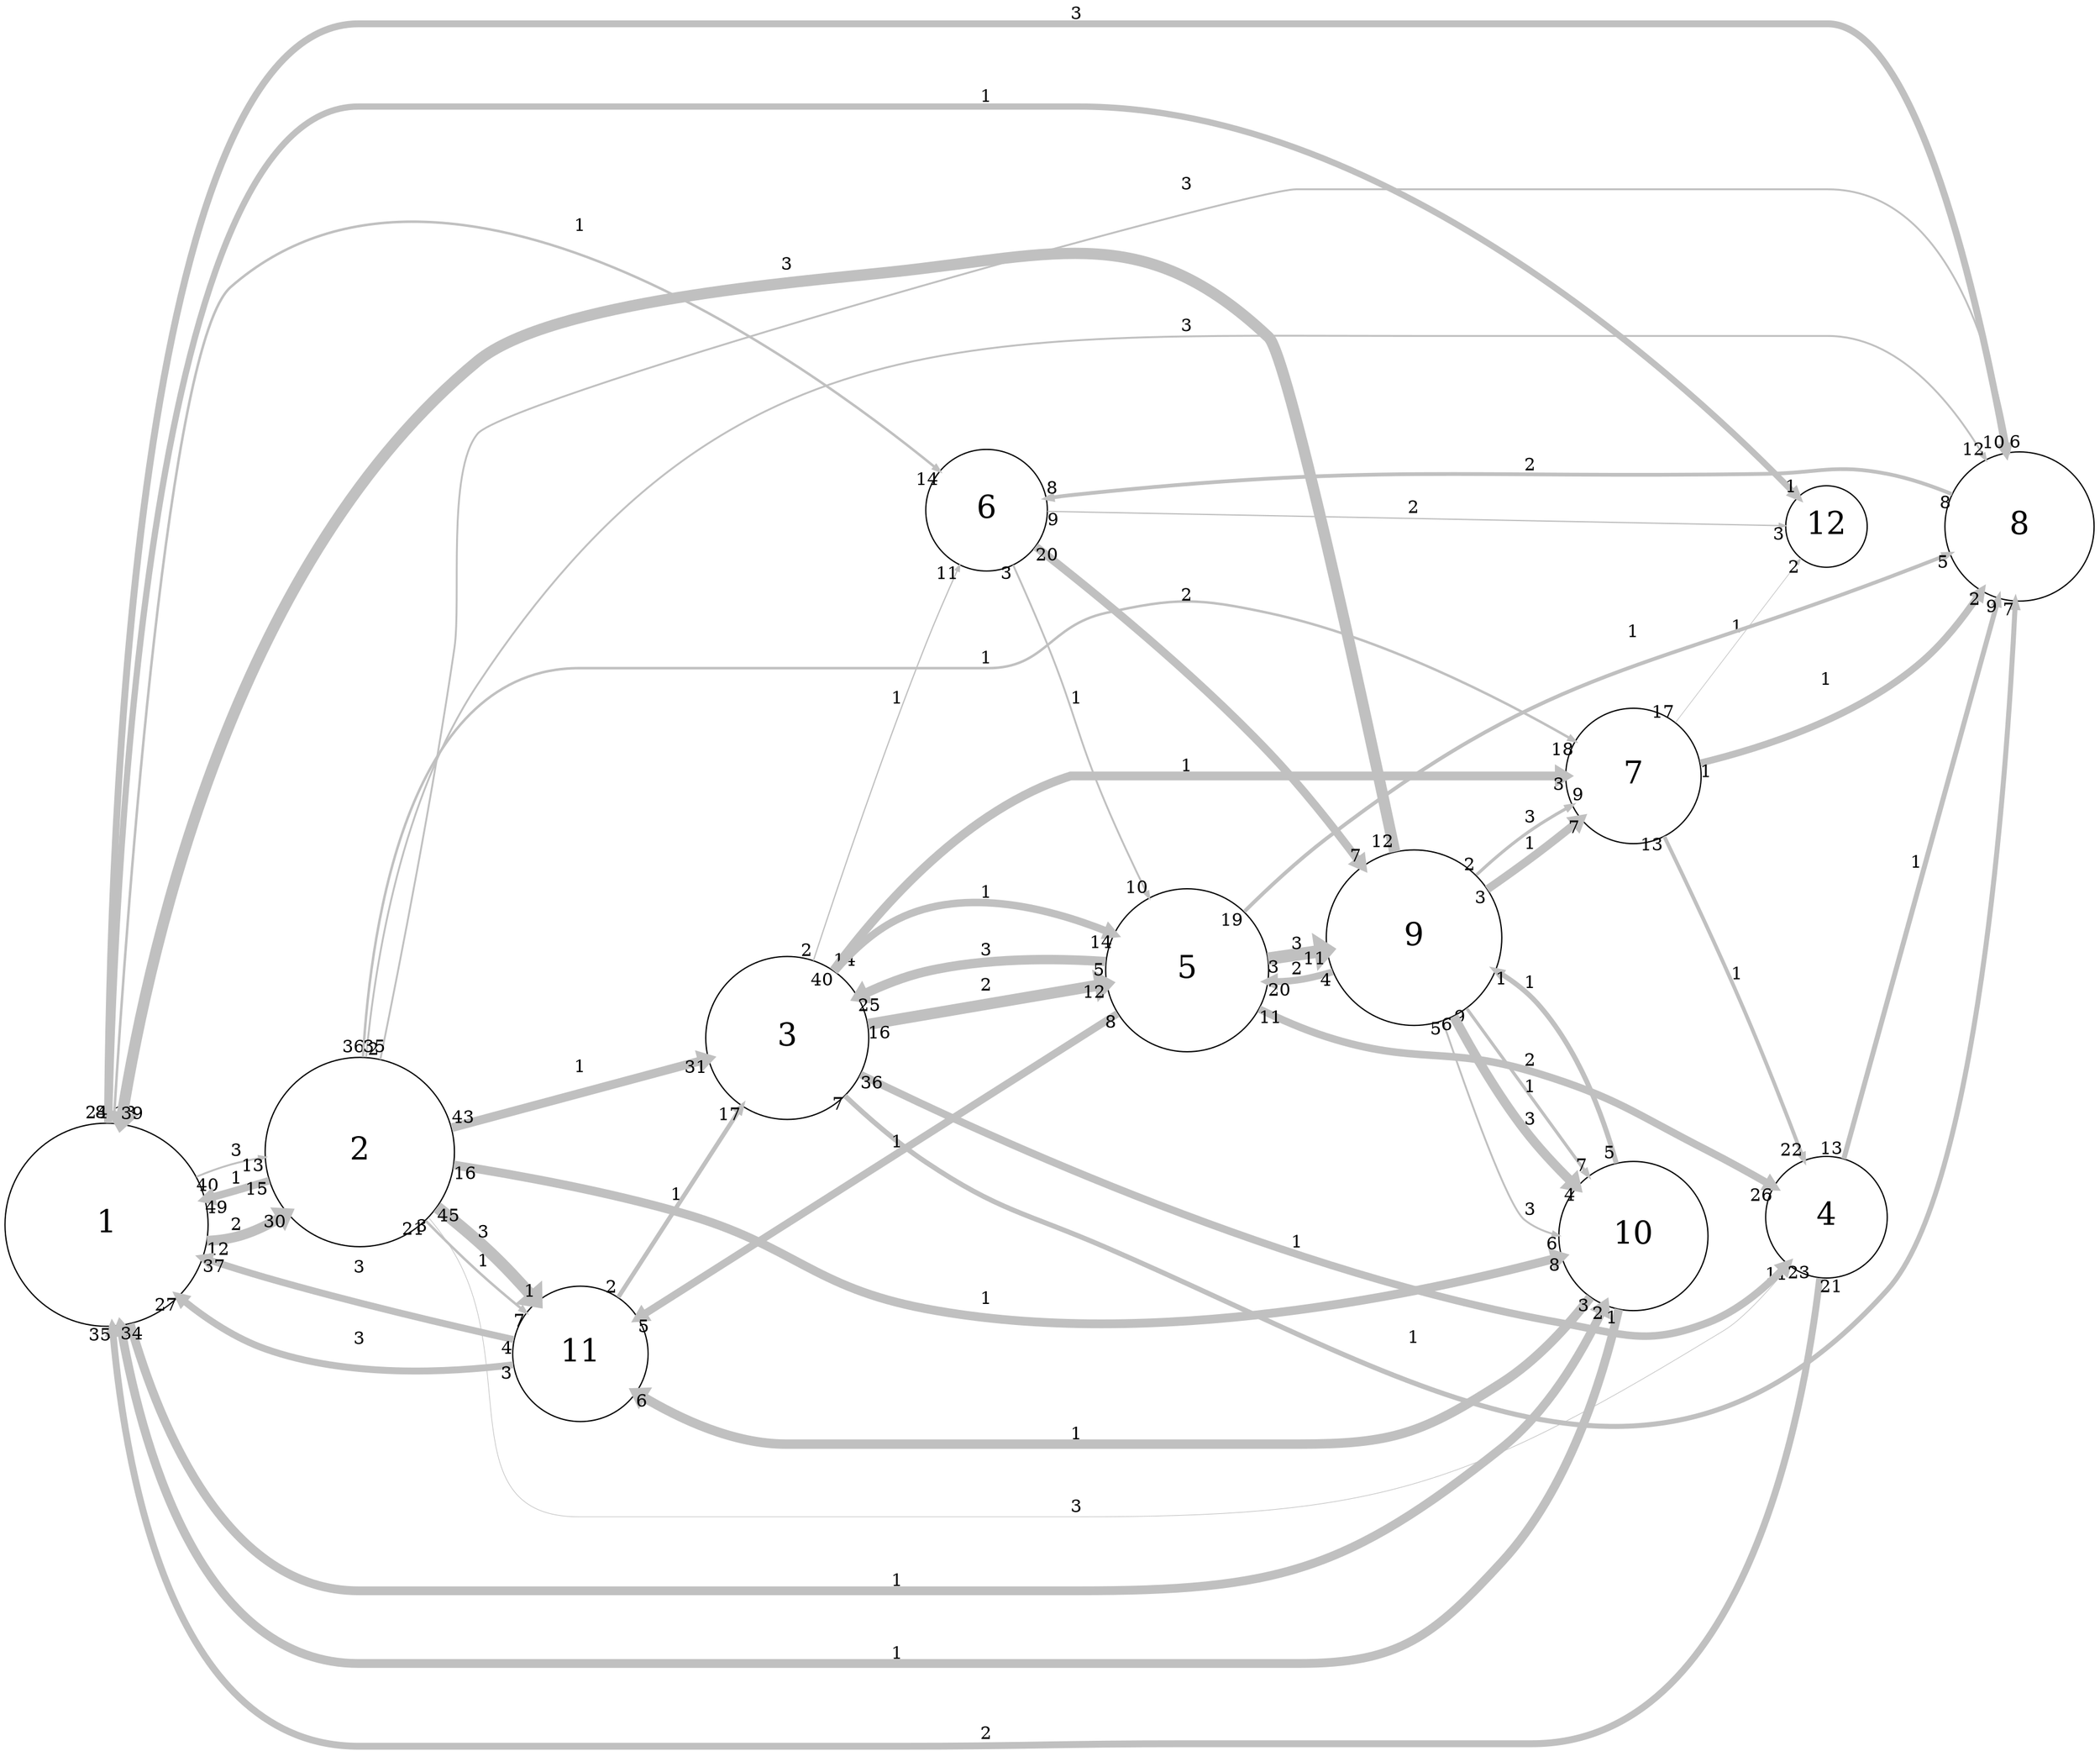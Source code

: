 digraph "" {
	graph [bb="0,0,1637.5,1358.5",
		overlap=false,
		rankdir=LR,
		ratio=0.5,
		scale=1,
		splines=spline
	];
	node [fontsize=25,
		label="\N",
		shape=circle
	];
	edge [arrowsize=0.5,
		splines=true
	];
	0	[height=2.25,
		label=1,
		pos="80.55,403",
		width=2.25];
	1	[height=2.1,
		label=2,
		pos="280.55,461",
		width=2.1];
	0 -> 1	[key=0,
		capacity=2,
		color=grey,
		from_pd=11,
		head_lp="215.77,403.68",
		headlabel=30,
		label=2,
		lp="183.55,403.25",
		penwidth=8.0,
		pos="e,222.52,411.93 160.87,389.95 169.78,390.44 178.63,391.83 186.92,394.5 195.6,397.29 204.16,401.23 212.35,405.82",
		pt=5,
		tail_lp="167.62,381.7",
		taillabel=12,
		to_pd=29];
	0 -> 1	[key=1,
		capacity=3,
		color=grey,
		from_pd=39,
		head_lp="197.9,449.87",
		headlabel=13,
		label=3,
		lp="183.55,463.25",
		penwidth=1.5,
		pos="e,204.65,458.12 151.59,442.61 160.98,446.69 170.66,450.32 180.17,453 185.8,454.59 191.68,455.89 197.63,456.97",
		pt=18,
		tail_lp="158.34,434.36",
		taillabel=40,
		to_pd=12];
	5	[height=1.35,
		label=6,
		pos="770.55,960",
		width=1.35];
	0 -> 5	[key=0,
		capacity=1,
		color=grey,
		from_pd=12,
		head_lp="726.01,999.41",
		headlabel=14,
		label=1,
		lp="452.55,1180.2",
		penwidth=2.0,
		pos="e,732.76,991.16 86.613,484.21 98.72,665.15 131.97,1088.9 180.17,1131 343.8,1274 620.76,1080.6 726.64,996.08",
		pt=17,
		tail_lp="93.363,492.46",
		taillabel=13,
		to_pd=13];
	7	[height=1.65,
		label=8,
		pos="1578.5,955",
		width=1.65];
	0 -> 7	[key=0,
		capacity=3,
		color=grey,
		from_pd=7,
		head_lp="1560.8,1022",
		headlabel=10,
		label=3,
		lp="840.55,1350.2",
		penwidth=5.5,
		pos="e,1567.5,1013.8 81.497,484.28 83.522,712.39 104.93,1342 279.55,1342 279.55,1342 279.55,1342 1428.5,1342 1495.7,1342 1544.1,1136.4 \
1565.4,1024.9",
		pt=10,
		tail_lp="78.122,492.53",
		taillabel=8,
		to_pd=9];
	9	[height=1.65,
		label=10,
		pos="1276.5,385",
		width=1.65];
	0 -> 9	[key=0,
		capacity=1,
		color=grey,
		from_pd=17,
		head_lp="1246.7,323.04",
		headlabel=2,
		label=1,
		lp="700.55,130.25",
		penwidth=7.0,
		pos="e,1250.1,331.29 100.68,324.35 126.15,241.22 180.04,122 279.55,122 279.55,122 279.55,122 841.55,122 998.21,122 1050.3,141.87 1174.7,\
237 1203.7,259.12 1227.3,292 1244.3,321.16",
		pt=7,
		tail_lp="107.43,316.1",
		taillabel=18,
		to_pd=1];
	11	[height=0.9,
		label=12,
		pos="1427.5,955",
		width=0.9];
	0 -> 11	[key=0,
		capacity=1,
		color=grey,
		from_pd=23,
		head_lp="1401.1,986.34",
		headlabel=1,
		label=1,
		lp="770.55,1284.2",
		penwidth=5.0,
		pos="e,1404.5,978.09 82.795,484.35 88.3,701.07 118.12,1276 279.55,1276 279.55,1276 279.55,1276 841.55,1276 1081.2,1276 1315.6,1066.3 \
1396.7,985.9",
		pt=11,
		tail_lp="76.045,492.6",
		taillabel=24,
		to_pd=0];
	1 -> 0	[key=0,
		capacity=1,
		color=grey,
		from_pd=14,
		head_lp="165.77,416.19",
		headlabel=49,
		label=1,
		lp="183.55,441.25",
		penwidth=6.0,
		pos="e,159.02,424.44 207.8,438.73 200.75,436.6 193.7,434.49 186.92,432.5 181.29,430.84 175.47,429.16 169.6,427.47",
		pt=9,
		tail_lp="201.05,430.48",
		taillabel=15,
		to_pd=48];
	1 -> 7	[key=0,
		capacity=3,
		color=grey,
		from_pd=1,
		head_lp="1572.8,1022.4",
		headlabel=6,
		label=3,
		lp="926.55,1213.2",
		penwidth=1.5,
		pos="e,1569.4,1014.1 297.72,535.06 314.26,612.91 339.79,739.09 356.15,849 361.74,886.58 349.92,989.76 374.17,1019 385.98,1033.2 993.07,\
1210 1011.5,1210 1011.5,1210 1011.5,1210 1428.5,1210 1516.1,1210 1553.2,1096.4 1568.1,1020.9",
		pt=18,
		tail_lp="301.09,543.31",
		taillabel=2,
		to_pd=5];
	1 -> 7	[key=1,
		capacity=3,
		color=grey,
		from_pd=35,
		head_lp="1523.6,998.41",
		headlabel=12,
		label=3,
		lp="926.55,1071.2",
		penwidth=1.5,
		pos="e,1530.4,990.16 286.95,536.49 295.52,614.15 317.58,736 374.17,825 404.24,872.28 371.54,930.16 721.95,1018 1047.1,1099.5 1144.4,1059.4 \
1476.1,1011 1492.8,1008.6 1509.4,1001.8 1524.1,993.69",
		pt=18,
		tail_lp="280.2,544.74",
		taillabel=36,
		to_pd=11];
	1 -> 9	[key=0,
		capacity=1,
		color=grey,
		from_pd=15,
		head_lp="1215.2,362.59",
		headlabel=8,
		label=1,
		lp="770.55,346.25",
		penwidth=7.0,
		pos="e,1218.6,370.84 354.88,445.66 405.05,434.69 472.9,418.93 531.92,402 617.66,377.41 633.95,352.03 721.95,337.5 895.33,308.88 1102.3,\
345.04 1207.2,368.28",
		pt=7,
		tail_lp="361.63,437.41",
		taillabel=16,
		to_pd=7];
	2	[height=1.8,
		label=3,
		pos="614.55,547",
		width=1.8];
	1 -> 2	[key=0,
		capacity=1,
		color=grey,
		from_pd=42,
		head_lp="544.55,522.63",
		headlabel=31,
		label=1,
		lp="452.55,526.25",
		penwidth=7.0,
		pos="e,551.3,530.88 354,479.77 409.15,494.05 484.77,513.64 540.16,527.99",
		pt=7,
		tail_lp="360.75,471.52",
		taillabel=43,
		to_pd=30];
	3	[height=1.35,
		label=4,
		pos="1427.5,406",
		width=1.35];
	1 -> 3	[key=0,
		capacity=3,
		color=grey,
		from_pd=2,
		head_lp="1407.3,357.08",
		headlabel=11,
		label=3,
		lp="840.55,186.25",
		penwidth=0.5,
		pos="e,1400.6,365.33 335.77,408.78 343.34,399.7 350.46,389.96 356.15,380 405.41,293.8 352.26,178 451.55,178 451.55,178 451.55,178 841.55,\
178 1068.1,178 1141.8,185.29 1335.9,302 1360.3,316.63 1381.5,340.01 1397.3,360.91",
		pt=20,
		tail_lp="339.14,400.53",
		taillabel=3,
		to_pd=10];
	6	[height=1.5,
		label=7,
		pos="1276.5,759",
		width=1.5];
	1 -> 6	[key=0,
		capacity=1,
		color=grey,
		from_pd=34,
		head_lp="1223,777.6",
		headlabel=18,
		label=1,
		lp="770.55,845.25",
		penwidth=2.0,
		pos="e,1229.7,785.85 283.24,536.64 290.16,646.44 320.99,837 451.55,837 451.55,837 451.55,837 771.55,837 816.35,837 818.14,871.73 861.75,\
882 917.82,895.21 934.95,893.68 991.35,882 1076.4,864.38 1167.3,820 1222.8,789.66",
		pt=17,
		tail_lp="289.99,544.89",
		taillabel=35,
		to_pd=17];
	10	[height=1.5,
		label=11,
		pos="452.55,303",
		width=1.5];
	1 -> 10	[key=0,
		capacity=1,
		color=grey,
		from_pd=20,
		head_lp="406.59,344.68",
		headlabel=7,
		label=1,
		lp="377.55,376.25",
		penwidth=2.0,
		pos="e,409.97,336.43 333.6,406.71 346.61,393.62 360.71,379.86 374.17,367.5 383.57,358.88 393.88,349.95 403.83,341.57",
		pt=17,
		tail_lp="326.85,398.46",
		taillabel=21,
		to_pd=6];
	1 -> 10	[key=1,
		capacity=3,
		color=grey,
		from_pd=44,
		head_lp="414.45,353.05",
		headlabel=1,
		label=3,
		lp="377.55,397.25",
		penwidth=9.5,
		pos="e,417.82,344.8 342.48,416.8 355.56,406.5 369.02,395.24 380.92,384 390.69,374.78 400.55,364.35 409.67,354.11",
		pt=2,
		tail_lp="335.73,425.05",
		taillabel=45,
		to_pd=0];
	5 -> 11	[key=0,
		capacity=2,
		color=grey,
		from_pd=8,
		head_lp="1391.6,946.99",
		headlabel=3,
		label=2,
		lp="1104.5,965.25",
		penwidth=1.0,
		pos="e,1394.9,955.24 819.45,959.63 943.93,958.68 1275.8,956.15 1388.5,955.29",
		pt=19,
		tail_lp="822.82,951.38",
		taillabel=9,
		to_pd=2];
	4	[height=1.8,
		label=5,
		pos="926.55,603",
		width=1.8];
	5 -> 4	[key=0,
		capacity=1,
		color=grey,
		from_pd=2,
		head_lp="901.61,667.96",
		headlabel=10,
		label=1,
		lp="840.55,810.25",
		penwidth=1.5,
		pos="e,894.86,659.71 793.17,916.55 801.74,898.63 811.38,877.52 819.15,858 841.33,802.3 838.77,785.38 861.75,730 870.54,708.82 881.36,\
686.28 891.57,666.16",
		pt=18,
		tail_lp="789.8,908.3",
		taillabel=3,
		to_pd=9];
	8	[height=1.95,
		label=9,
		pos="1104.5,636",
		width=1.95];
	5 -> 8	[key=0,
		capacity=2,
		color=grey,
		from_pd=19,
		head_lp="1058.1,700.19",
		headlabel=7,
		label=2,
		lp="926.55,896.25",
		penwidth=6.5,
		pos="e,1061.5,691.94 809.9,930.83 855.25,895.57 932.04,833.43 991.35,773 1013.3,750.63 1035.6,724.34 1054.4,700.81",
		pt=8,
		tail_lp="816.65,922.58",
		taillabel=20,
		to_pd=6];
	7 -> 5	[key=0,
		capacity=2,
		color=grey,
		from_pd=7,
		head_lp="821.75,978.43",
		headlabel=8,
		label=2,
		lp="1195.5,1002.2",
		penwidth=3.0,
		pos="e,818.37,970.18 1524.8,980.78 1509.5,987.03 1492.5,992.83 1476.1,996 1433.7,1004.2 1422.1,996.92 1378.9,996 1138,990.89 1076.5,1001.6 \
837.17,973 834.02,972.62 830.8,972.18 827.55,971.69",
		pt=15,
		tail_lp="1521.4,972.53",
		taillabel=8,
		to_pd=7];
	9 -> 0	[key=0,
		capacity=1,
		color=grey,
		from_pd=0,
		head_lp="85.821,314.17",
		headlabel=34,
		label=1,
		lp="700.55,69.25",
		penwidth=7.0,
		pos="e,92.571,322.42 1267.3,325.91 1256.2,270.42 1231,189.6 1174.7,146 976.18,-7.9526 866.81,63 615.55,63 279.55,63 279.55,63 279.55,\
63 164.45,63 115.09,210.31 94.79,311",
		pt=7,
		tail_lp="1263.9,317.66",
		taillabel=1,
		to_pd=33];
	9 -> 10	[key=0,
		capacity=1,
		color=grey,
		from_pd=2,
		head_lp="507.82,295.42",
		headlabel=6,
		label=1,
		lp="840.55,239.25",
		penwidth=7.5,
		pos="e,504.44,287.17 1242,336.22 1224.7,315.17 1201.5,292.72 1174.7,281 949.25,182.09 644.84,248.05 515.65,284",
		pt=6,
		tail_lp="1238.7,327.97",
		taillabel=3,
		to_pd=5];
	9 -> 8	[key=0,
		capacity=1,
		color=grey,
		from_pd=4,
		head_lp="1133.6,565.12",
		headlabel=1,
		label=1,
		lp="1195.5,490.25",
		penwidth=4.0,
		pos="e,1137,573.37 1235.4,427.68 1221,443.94 1205.1,463.01 1192.2,481.5 1174.1,507.28 1156.6,537.17 1142.1,563.74",
		pt=13,
		tail_lp="1232,419.43",
		taillabel=5,
		to_pd=0];
	2 -> 5	[key=0,
		capacity=1,
		color=grey,
		from_pd=1,
		head_lp="754.76,908.27",
		headlabel=11,
		label=1,
		lp="700.55,815.25",
		penwidth=1.0,
		pos="e,748.01,916.52 634.63,609.08 654.58,672.37 687.71,773.05 721.95,858 729.01,875.51 737.51,894.32 745.37,910.97",
		pt=19,
		tail_lp="638,617.33",
		taillabel=2,
		to_pd=10];
	2 -> 7	[key=0,
		capacity=1,
		color=grey,
		from_pd=6,
		head_lp="1571.9,887.03",
		headlabel=7,
		label=1,
		lp="1104.5,312.25",
		penwidth=4.0,
		pos="e,1575.3,895.28 662.59,502.94 680.43,487.4 701.41,470.46 721.95,457 779.9,419.01 799.28,417.98 861.75,388 1108.5,269.6 1297.9,140.41 \
1476.1,348 1544.5,427.58 1567.7,742.27 1574.7,884.52",
		pt=13,
		tail_lp="665.97,494.69",
		taillabel=7,
		to_pd=6];
	2 -> 3	[key=0,
		capacity=1,
		color=grey,
		from_pd=35,
		head_lp="1391.8,358.49",
		headlabel=23,
		label=1,
		lp="1012.5,392.25",
		penwidth=6.0,
		pos="e,1398.5,366.74 674.5,521.29 803.38,465.62 1107.5,337.25 1217.1,317 1269.1,307.41 1287.1,297.01 1335.9,317 1357.2,325.67 1376.1,\
341.96 1391.1,358.26",
		pt=9,
		tail_lp="681.25,529.54",
		taillabel=36,
		to_pd=22];
	2 -> 6	[key=0,
		capacity=1,
		color=grey,
		from_pd=13,
		head_lp="1219.1,746.11",
		headlabel=3,
		label=1,
		lp="926.55,760.25",
		penwidth=7.0,
		pos="e,1222.5,754.36 650.98,601.18 689.37,653.93 756.14,729.85 837.17,756 843.47,758.03 859.46,752.72 861.75,752.5 984.78,740.54 1129.3,\
747.59 1210.9,753.5",
		pt=7,
		tail_lp="657.73,609.43",
		taillabel=14,
		to_pd=2];
	2 -> 4	[key=0,
		capacity=2,
		color=grey,
		from_pd=15,
		head_lp="855.52,583.32",
		headlabel=12,
		label=2,
		lp="770.55,591.25",
		penwidth=9.0,
		pos="e,862.27,591.57 678.66,558.4 728.34,567.37 797.73,579.91 850.3,589.41",
		pt=3,
		tail_lp="685.41,550.15",
		taillabel=16,
		to_pd=11];
	2 -> 4	[key=1,
		capacity=1,
		color=grey,
		from_pd=39,
		head_lp="860.35,621.7",
		headlabel=14,
		label=1,
		lp="770.55,660.25",
		penwidth=6.0,
		pos="e,867.1,629.95 653.05,599.52 665.64,614.07 680.71,628.67 697.17,639 706.87,645.08 710.62,644.43 721.95,646 775.74,653.45 792.83,\
657.38 843.92,639 848.07,637.51 852.3,635.9 856.55,634.23",
		pt=9,
		tail_lp="646.3,591.27",
		taillabel=40,
		to_pd=13];
	3 -> 0	[key=0,
		capacity=2,
		color=grey,
		from_pd=20,
		head_lp="79.257,313.68",
		headlabel=35,
		label=2,
		lp="770.55,8.25",
		penwidth=5.5,
		pos="e,86.007,321.93 1421.8,357.43 1408.2,249.66 1359.2,0 1196.5,0 279.55,0 279.55,0 279.55,0 141.92,0 99.95,191.68 87.157,310.65",
		pt=10,
		tail_lp="1428.5,349.18",
		taillabel=21,
		to_pd=34];
	3 -> 7	[key=0,
		capacity=1,
		color=grey,
		from_pd=12,
		head_lp="1558.6,889.51",
		headlabel=9,
		label=1,
		lp="1497.5,672.25",
		penwidth=4.0,
		pos="e,1562,897.76 1441.3,452.81 1467.6,550.02 1528.5,774.13 1559.1,887.18",
		pt=13,
		tail_lp="1434.5,461.06",
		taillabel=13,
		to_pd=8];
	6 -> 7	[key=0,
		capacity=1,
		color=grey,
		from_pd=0,
		head_lp="1542,897.01",
		headlabel=2,
		label=1,
		lp="1427.5,840.25",
		penwidth=5.5,
		pos="e,1545.4,905.26 1329.9,769.83 1379.3,782.4 1452.8,807.49 1500.9,853 1514.6,865.91 1527.6,881.46 1538.9,896.49",
		pt=10,
		tail_lp="1333.3,761.58",
		taillabel=1,
		to_pd=1];
	6 -> 11	[key=0,
		capacity=1,
		color=grey,
		from_pd=16,
		head_lp="1403.7,921.1",
		headlabel=2,
		label=1,
		lp="1357.5,870.25",
		penwidth=0.5,
		pos="e,1407,929.35 1309.9,801.53 1338.2,838.81 1378.7,892.06 1403.8,925.03",
		pt=20,
		tail_lp="1316.6,809.78",
		taillabel=17,
		to_pd=1];
	6 -> 3	[key=0,
		capacity=1,
		color=grey,
		from_pd=12,
		head_lp="1415.8,459.32",
		headlabel=22,
		label=1,
		lp="1357.5,593.25",
		penwidth=3.0,
		pos="e,1409,451.07 1299.8,709.86 1316.9,671.83 1340.8,617.77 1360.9,570 1376.3,533.44 1392.9,491.96 1405.5,459.86",
		pt=15,
		tail_lp="1306.5,701.61",
		taillabel=13,
		to_pd=21];
	10 -> 0	[key=0,
		capacity=3,
		color=grey,
		from_pd=3,
		head_lp="163.56,370.82",
		headlabel=37,
		label=3,
		lp="280.55,368.25",
		penwidth=5.5,
		pos="e,156.81,374.94 399.15,313.2 348.93,323.4 271.18,340.31 204.95,359.5 192.68,363.06 179.84,367.15 167.28,371.37",
		pt=10,
		tail_lp="395.78,321.45",
		taillabel=4,
		to_pd=36];
	10 -> 0	[key=1,
		capacity=3,
		color=grey,
		from_pd=2,
		head_lp="143.68,352.7",
		headlabel=27,
		label=3,
		lp="280.55,311.25",
		penwidth=5.5,
		pos="e,136.93,344.45 399.31,292.94 348.18,285.37 268.88,279.76 204.95,302.5 183.59,310.1 163.24,323.16 145.45,337.39",
		pt=10,
		tail_lp="395.93,284.69",
		taillabel=3,
		to_pd=26];
	10 -> 2	[key=0,
		capacity=1,
		color=grey,
		from_pd=1,
		head_lp="571.58,485.04",
		headlabel=17,
		label=1,
		lp="528.55,426.25",
		penwidth=3.5,
		pos="e,578.33,493.29 483.08,348.04 508.31,386.51 544.85,442.23 572.85,484.93",
		pt=14,
		tail_lp="479.71,356.29",
		taillabel=2,
		to_pd=16];
	4 -> 7	[key=0,
		capacity=1,
		color=grey,
		from_pd=18,
		head_lp="1519.9,924.3",
		headlabel=5,
		label=1,
		lp="1276.5,873.25",
		penwidth=3.0,
		pos="e,1523.3,932.55 969.02,652.28 987.78,672.98 1011,696.5 1034.3,715 1203.2,848.63 1274.8,837.58 1476.1,914 1488.6,918.74 1501.9,923.96 \
1514.6,929.05",
		pt=15,
		tail_lp="975.77,660.53",
		taillabel=19,
		to_pd=4];
	4 -> 2	[key=0,
		capacity=3,
		color=grey,
		from_pd=4,
		head_lp="676.31,573.61",
		headlabel=25,
		label=3,
		lp="770.55,620.25",
		penwidth=7.5,
		pos="e,669.56,581.86 861.78,610.78 821.16,613.83 767.76,614.32 721.95,603 707.8,599.5 693.45,593.75 680.07,587.22",
		pt=6,
		tail_lp="858.4,602.53",
		taillabel=5,
		to_pd=24];
	4 -> 3	[key=0,
		capacity=2,
		color=grey,
		from_pd=10,
		head_lp="1377.4,436.3",
		headlabel=26,
		label=2,
		lp="1195.5,533.25",
		penwidth=6.0,
		pos="e,1384.2,428.05 985.5,575.51 1001.1,568.8 1018.2,562.1 1034.3,557 1105.6,534.56 1128.5,547.77 1198.9,523 1263.4,500.32 1275.1,484.3 \
1335.9,453 1348.4,446.6 1361.8,439.68 1374.3,433.17",
		pt=9,
		tail_lp="992.25,567.26",
		taillabel=11,
		to_pd=25];
	4 -> 10	[key=0,
		capacity=1,
		color=grey,
		from_pd=7,
		head_lp="495.43,323.52",
		headlabel=5,
		label=1,
		lp="700.55,468.25",
		penwidth=6.0,
		pos="e,498.81,331.77 871.45,568.62 780.87,511.04 599.48,395.75 508.4,337.86",
		pt=9,
		tail_lp="868.08,560.37",
		taillabel=8,
		to_pd=4];
	4 -> 8	[key=0,
		capacity=3,
		color=grey,
		from_pd=2,
		head_lp="1028.5,631.45",
		headlabel=11,
		label=3,
		lp="1012.5,627.25",
		penwidth=10.0,
		pos="e,1035.3,623.2 990.59,614.82 1001.1,616.8 1012.2,618.87 1023.1,620.91",
		pt=1,
		tail_lp="993.97,606.57",
		taillabel=3,
		to_pd=10];
	8 -> 0	[key=0,
		capacity=3,
		color=grey,
		from_pd=11,
		head_lp="99.25,491.76",
		headlabel=39,
		label=3,
		lp="614.55,1149.2",
		penwidth=9.0,
		pos="e,92.5,483.51 1089,704.54 1062,829.67 1005.9,1083.6 991.35,1097 894.11,1186.8 828.8,1156.7 697.17,1143 624.22,1135.4 431.04,1121.3 \
374.17,1075 191.88,926.44 120.29,642.17 94.562,495.54",
		pt=3,
		tail_lp="1095.7,712.79",
		taillabel=12,
		to_pd=38];
	8 -> 9	[key=0,
		capacity=3,
		color=grey,
		from_pd=4,
		head_lp="1213.6,378.93",
		headlabel=6,
		label=3,
		lp="1195.5,408.25",
		penwidth=1.5,
		pos="e,1217,387.18 1128.9,569.94 1153.3,500.99 1188.7,402.41 1192.2,399.5 1197.5,395.05 1203.7,391.75 1210.3,389.32",
		pt=18,
		tail_lp="1125.5,561.69",
		taillabel=5,
		to_pd=5];
	8 -> 9	[key=1,
		capacity=1,
		color=grey,
		from_pd=8,
		head_lp="1266,451.12",
		headlabel=7,
		label=1,
		lp="1195.5,591.25",
		penwidth=2.5,
		pos="e,1262.6,442.87 1167.7,604.5 1179.2,596.67 1190.2,587.47 1198.9,577 1229.1,540.67 1248.5,490.93 1260.3,451.19",
		pt=16,
		tail_lp="1171.1,596.25",
		taillabel=9,
		to_pd=6];
	8 -> 9	[key=2,
		capacity=3,
		color=grey,
		from_pd=5,
		head_lp="1239.2,441.99",
		headlabel=4,
		label=3,
		lp="1195.5,510.25",
		penwidth=7.5,
		pos="e,1242.5,433.74 1144.8,578.1 1172.1,537.71 1208.5,484 1235.9,443.48",
		pt=6,
		tail_lp="1148.1,569.85",
		taillabel=6,
		to_pd=3];
	8 -> 6	[key=0,
		capacity=1,
		color=grey,
		from_pd=2,
		head_lp="1232.1,731.68",
		headlabel=7,
		label=1,
		lp="1195.5,702.25",
		penwidth=6.5,
		pos="e,1235.4,723.43 1165.2,671.6 1176.6,678.89 1188.3,686.73 1198.9,694.5 1208.1,701.18 1217.6,708.65 1226.6,716.06",
		pt=8,
		tail_lp="1161.8,663.35",
		taillabel=3,
		to_pd=6];
	8 -> 6	[key=1,
		capacity=3,
		color=grey,
		from_pd=1,
		head_lp="1224.9,725.62",
		headlabel=9,
		label=3,
		lp="1195.5,723.25",
		penwidth=2.5,
		pos="e,1228.3,733.87 1156.9,683.28 1168.2,692.87 1180.3,702.59 1192.2,711 1201.2,717.4 1211.1,723.7 1220.9,729.52",
		pt=16,
		tail_lp="1153.5,691.53",
		taillabel=2,
		to_pd=8];
	8 -> 4	[key=0,
		capacity=2,
		color=grey,
		from_pd=3,
		head_lp="997.84,586.7",
		headlabel=20,
		label=2,
		lp="1012.5,605.25",
		penwidth=5.5,
		pos="e,991.09,594.95 1041.4,605 1033,601.92 1024.4,599.28 1015.9,597.5 1011.4,596.56 1006.8,595.91 1002.1,595.5",
		pt=10,
		tail_lp="1038,613.25",
		taillabel=4,
		to_pd=19];
}
